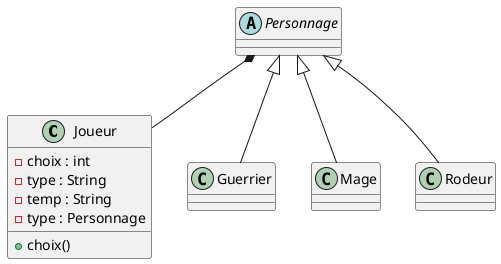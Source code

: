 @startuml

class Joueur {
- choix : int
- type : String
- temp : String
- type : Personnage
+ choix()
}

abstract Personnage{

}

class Guerrier {
 }

class Mage {
}

class Rodeur {
}


Personnage <|-- Guerrier
Personnage <|-- Rodeur
Personnage <|-- Mage

Personnage *-- Joueur


@enduml